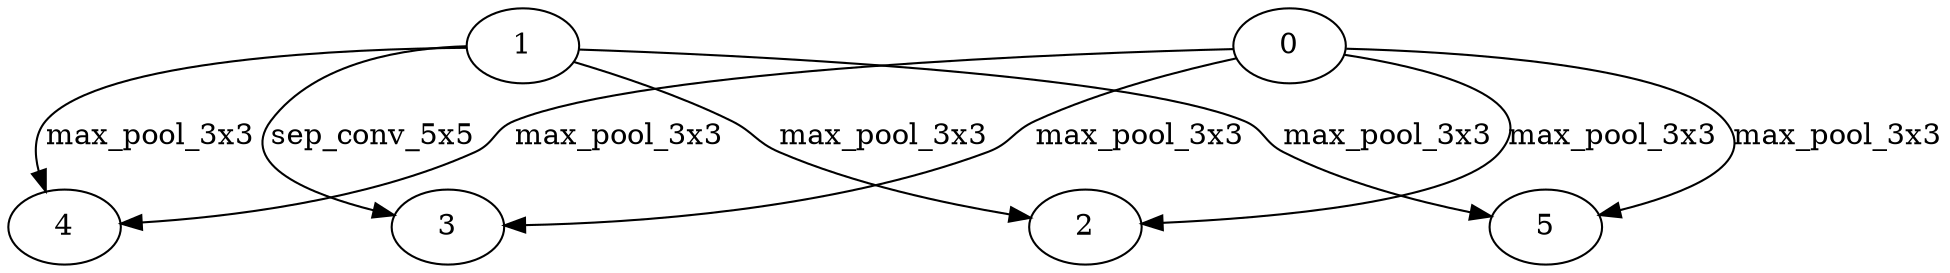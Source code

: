 digraph normal_cell_2 {
	1 -> 2 [label=max_pool_3x3]
	0 -> 2 [label=max_pool_3x3]
	1 -> 3 [label=sep_conv_5x5]
	0 -> 3 [label=max_pool_3x3]
	1 -> 4 [label=max_pool_3x3]
	0 -> 4 [label=max_pool_3x3]
	1 -> 5 [label=max_pool_3x3]
	0 -> 5 [label=max_pool_3x3]
}
